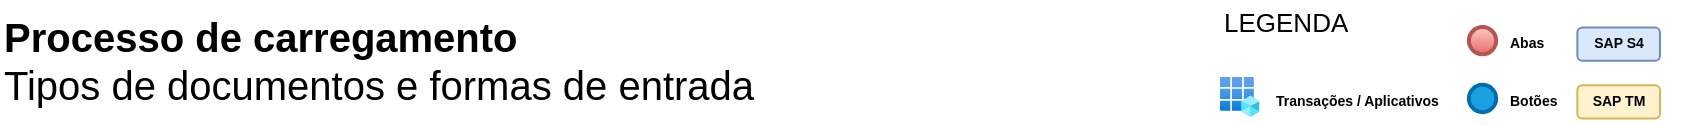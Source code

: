 <mxfile version="24.0.5" type="github">
  <diagram name="Page-1" id="JQofYEXU-NoQVEOPvFRB">
    <mxGraphModel dx="955" dy="482" grid="1" gridSize="10" guides="1" tooltips="1" connect="1" arrows="1" fold="1" page="1" pageScale="1" pageWidth="850" pageHeight="1100" math="0" shadow="0">
      <root>
        <mxCell id="0" />
        <mxCell id="1" parent="0" />
        <mxCell id="aOmEqhJqzcy8wnbz2JpO-2" value="Processo de carregamento&lt;div style=&quot;font-size: 20px;&quot;&gt;&lt;span style=&quot;font-weight: 400; font-size: 20px;&quot;&gt;Tipos de documentos e formas de entrada&lt;/span&gt;&lt;/div&gt;" style="text;html=1;align=left;verticalAlign=middle;whiteSpace=wrap;rounded=0;fontStyle=1;fontSize=20;" vertex="1" parent="1">
          <mxGeometry x="10" y="10" width="400" height="59.31" as="geometry" />
        </mxCell>
        <mxCell id="aOmEqhJqzcy8wnbz2JpO-13" value="" style="group" vertex="1" connectable="0" parent="1">
          <mxGeometry x="610" y="10" width="240" height="60" as="geometry" />
        </mxCell>
        <mxCell id="aOmEqhJqzcy8wnbz2JpO-3" value="LEGENDA" style="text;html=1;align=left;verticalAlign=middle;whiteSpace=wrap;rounded=0;fontStyle=0;fontSize=13;" vertex="1" parent="aOmEqhJqzcy8wnbz2JpO-13">
          <mxGeometry x="10" width="70" height="21.336" as="geometry" />
        </mxCell>
        <mxCell id="aOmEqhJqzcy8wnbz2JpO-4" value="" style="image;aspect=fixed;html=1;points=[];align=center;fontSize=12;image=img/lib/azure2/identity/App_Registrations.svg;" vertex="1" parent="aOmEqhJqzcy8wnbz2JpO-13">
          <mxGeometry x="10" y="38.426" width="19.712" height="20.032" as="geometry" />
        </mxCell>
        <mxCell id="aOmEqhJqzcy8wnbz2JpO-5" value="Transações / Aplicativos" style="text;html=1;align=left;verticalAlign=middle;whiteSpace=wrap;rounded=0;fontSize=7;fontStyle=1" vertex="1" parent="aOmEqhJqzcy8wnbz2JpO-13">
          <mxGeometry x="35.71" y="40.3" width="94.29" height="21.336" as="geometry" />
        </mxCell>
        <mxCell id="aOmEqhJqzcy8wnbz2JpO-6" value="" style="ellipse;whiteSpace=wrap;html=1;aspect=fixed;strokeWidth=2;fillColor=#1ba1e2;strokeColor=#006EAF;fontColor=#ffffff;" vertex="1" parent="aOmEqhJqzcy8wnbz2JpO-13">
          <mxGeometry x="134.444" y="42.433" width="13.632" height="13.632" as="geometry" />
        </mxCell>
        <mxCell id="aOmEqhJqzcy8wnbz2JpO-7" value="" style="ellipse;whiteSpace=wrap;html=1;aspect=fixed;fillColor=#f8cecc;strokeColor=#b85450;strokeWidth=2;gradientColor=#ea6b66;" vertex="1" parent="aOmEqhJqzcy8wnbz2JpO-13">
          <mxGeometry x="134.444" y="13.489" width="13.632" height="13.632" as="geometry" />
        </mxCell>
        <mxCell id="aOmEqhJqzcy8wnbz2JpO-8" value="Abas" style="text;html=1;align=left;verticalAlign=middle;whiteSpace=wrap;rounded=0;fontSize=7;fontStyle=1" vertex="1" parent="aOmEqhJqzcy8wnbz2JpO-13">
          <mxGeometry x="153.111" y="11.355" width="35.556" height="21.337" as="geometry" />
        </mxCell>
        <mxCell id="aOmEqhJqzcy8wnbz2JpO-9" value="Botões" style="text;html=1;align=left;verticalAlign=middle;whiteSpace=wrap;rounded=0;fontSize=7;fontStyle=1" vertex="1" parent="aOmEqhJqzcy8wnbz2JpO-13">
          <mxGeometry x="153.111" y="40.299" width="35.556" height="21.337" as="geometry" />
        </mxCell>
        <mxCell id="aOmEqhJqzcy8wnbz2JpO-11" value="SAP S4" style="rounded=1;whiteSpace=wrap;html=1;fontSize=7;fillColor=#dae8fc;strokeColor=#6c8ebf;fontStyle=1" vertex="1" parent="aOmEqhJqzcy8wnbz2JpO-13">
          <mxGeometry x="188.67" y="13.704" width="41.33" height="16.644" as="geometry" />
        </mxCell>
        <mxCell id="aOmEqhJqzcy8wnbz2JpO-14" value="SAP TM" style="rounded=1;whiteSpace=wrap;html=1;fontSize=7;fillColor=#fff2cc;strokeColor=#d6b656;fontStyle=1" vertex="1" parent="aOmEqhJqzcy8wnbz2JpO-13">
          <mxGeometry x="188.67" y="42.648" width="41.33" height="16.644" as="geometry" />
        </mxCell>
      </root>
    </mxGraphModel>
  </diagram>
</mxfile>
